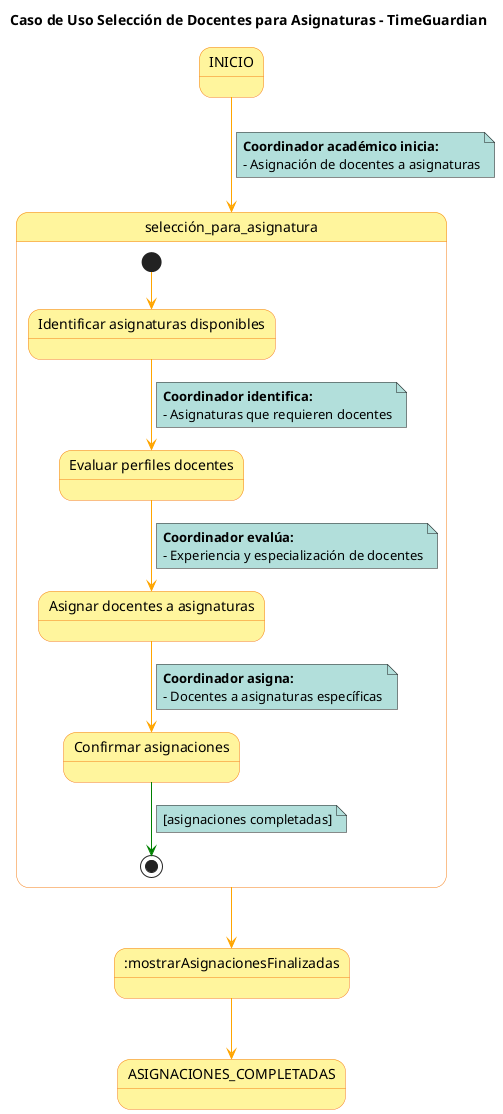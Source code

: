 @startuml

skinparam state {
  BackgroundColor #fff59d
  BorderColor #f57f17
}

skinparam note {
  BackgroundColor #b2dfdb
}

skinparam linetype polyline

title Caso de Uso Selección de Docentes para Asignaturas - TimeGuardian

INICIO -[#orange]-> selección_para_asignatura
note on link
  **Coordinador académico inicia:**
  - Asignación de docentes a asignaturas
end note

state selección_para_asignatura {
  state "Identificar asignaturas disponibles" as A
  state "Evaluar perfiles docentes" as B
  state "Asignar docentes a asignaturas" as C
  state "Confirmar asignaciones" as D

  [*] -[#orange]-> A
  A -[#orange]-> B
  note on link
      **Coordinador identifica:**
      - Asignaturas que requieren docentes
  end note
  B -[#orange]-> C
  note on link
    **Coordinador evalúa:**
    - Experiencia y especialización de docentes
  end note
  C -[#orange]-> D
  note on link
    **Coordinador asigna:**
    - Docentes a asignaturas específicas
  end note
  D -[#green]-> [*]
  note on link
    [asignaciones completadas]
  end note
}

selección_para_asignatura -[#orange]-> :mostrarAsignacionesFinalizadas

:mostrarAsignacionesFinalizadas -[#orange]-> ASIGNACIONES_COMPLETADAS

@enduml
